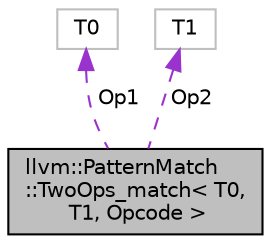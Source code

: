 digraph "llvm::PatternMatch::TwoOps_match&lt; T0, T1, Opcode &gt;"
{
 // LATEX_PDF_SIZE
  bgcolor="transparent";
  edge [fontname="Helvetica",fontsize="10",labelfontname="Helvetica",labelfontsize="10"];
  node [fontname="Helvetica",fontsize="10",shape=record];
  Node1 [label="llvm::PatternMatch\l::TwoOps_match\< T0,\l T1, Opcode \>",height=0.2,width=0.4,color="black", fillcolor="grey75", style="filled", fontcolor="black",tooltip="Matches instructions with Opcode and three operands."];
  Node2 -> Node1 [dir="back",color="darkorchid3",fontsize="10",style="dashed",label=" Op1" ,fontname="Helvetica"];
  Node2 [label="T0",height=0.2,width=0.4,color="grey75",tooltip=" "];
  Node3 -> Node1 [dir="back",color="darkorchid3",fontsize="10",style="dashed",label=" Op2" ,fontname="Helvetica"];
  Node3 [label="T1",height=0.2,width=0.4,color="grey75",tooltip=" "];
}
